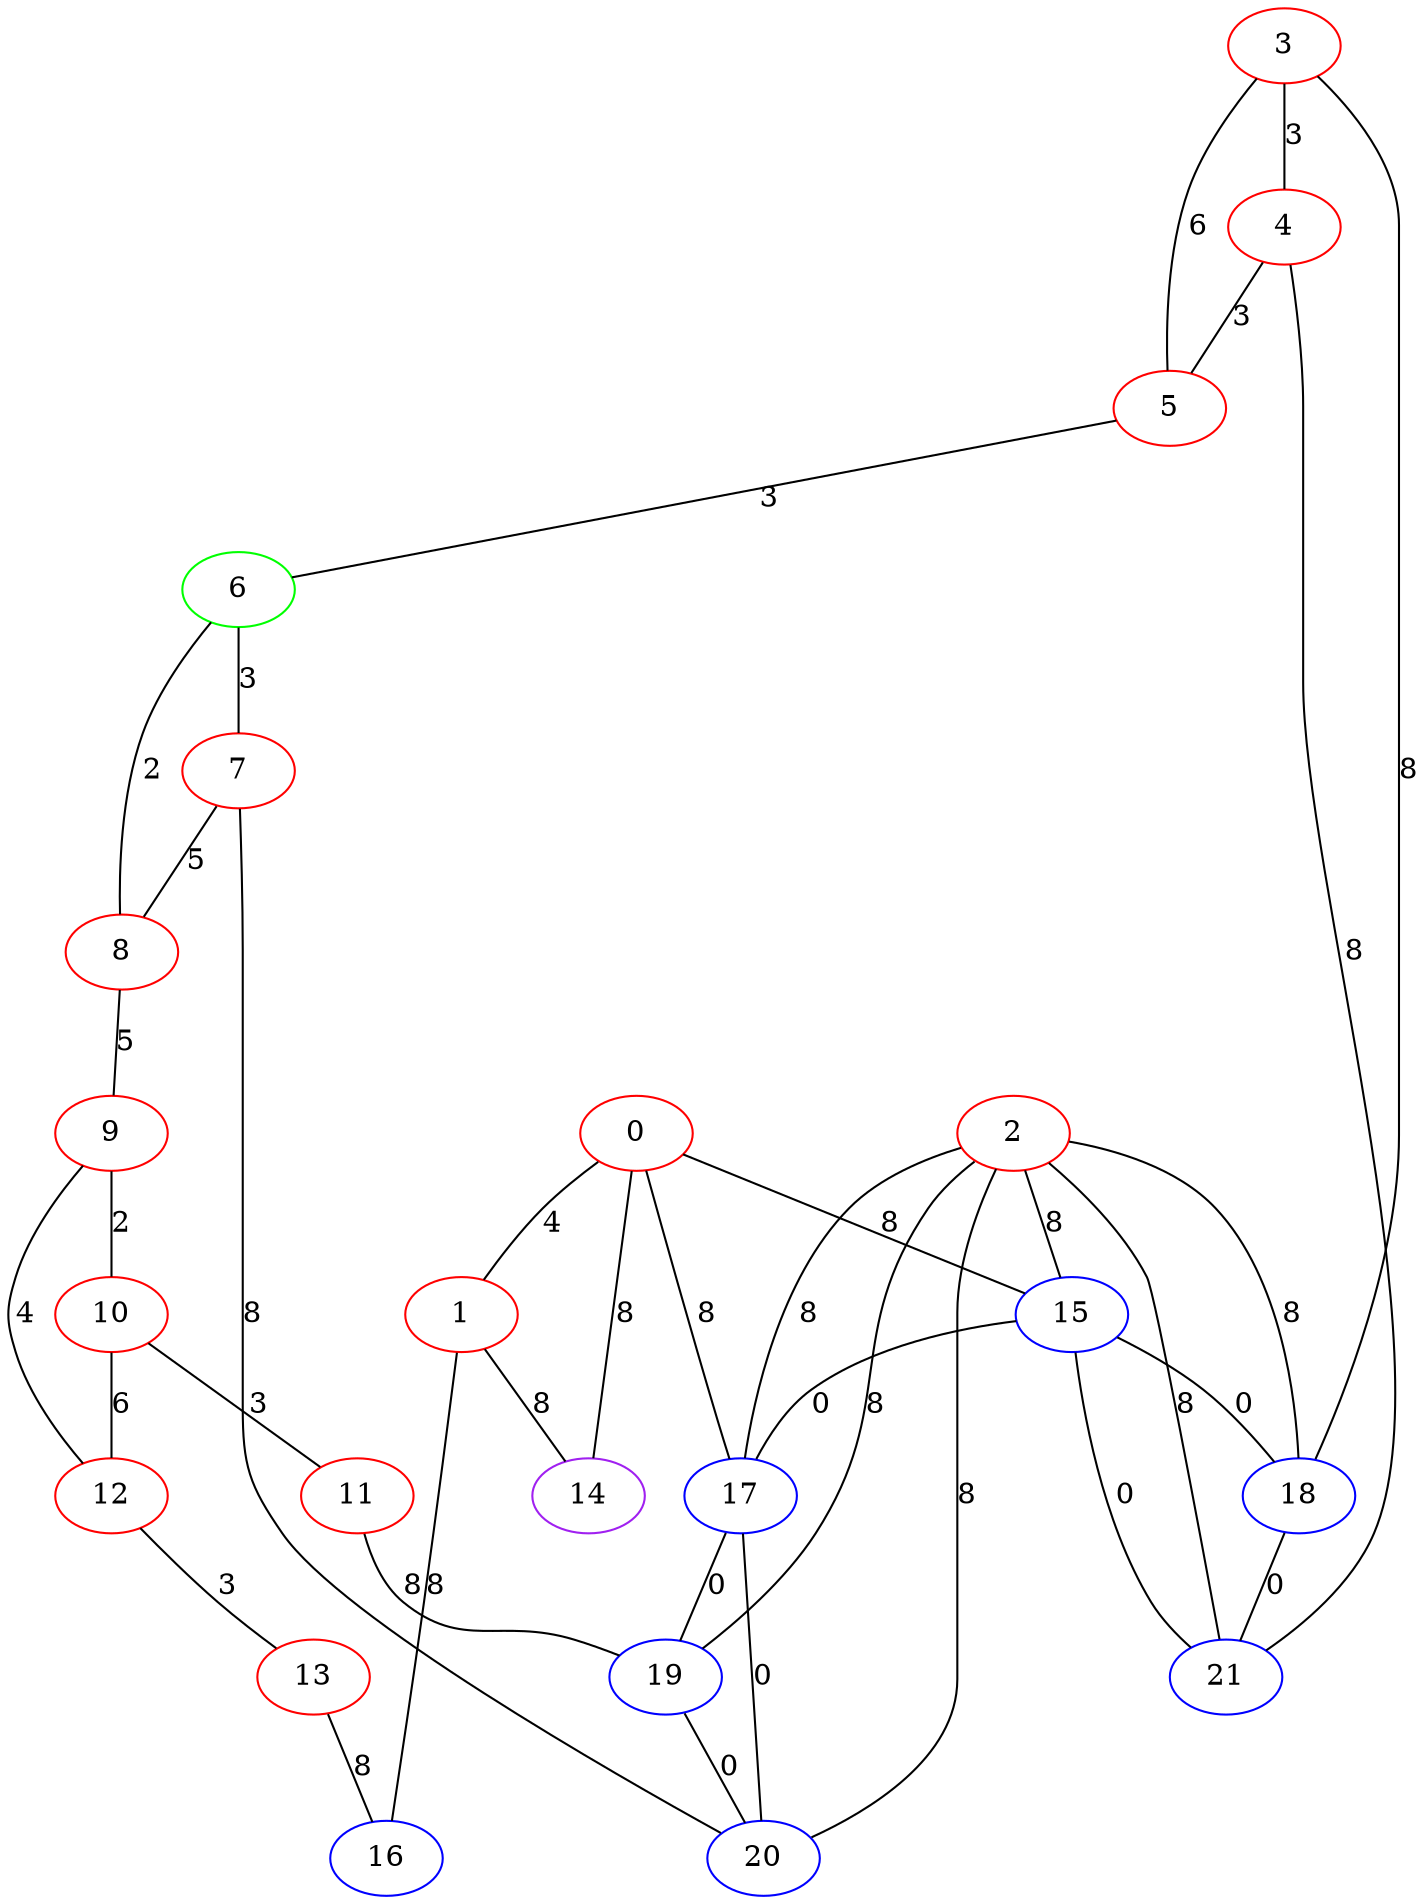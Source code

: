 graph "" {
0 [color=red, weight=1];
1 [color=red, weight=1];
2 [color=red, weight=1];
3 [color=red, weight=1];
4 [color=red, weight=1];
5 [color=red, weight=1];
6 [color=green, weight=2];
7 [color=red, weight=1];
8 [color=red, weight=1];
9 [color=red, weight=1];
10 [color=red, weight=1];
11 [color=red, weight=1];
12 [color=red, weight=1];
13 [color=red, weight=1];
14 [color=purple, weight=4];
15 [color=blue, weight=3];
16 [color=blue, weight=3];
17 [color=blue, weight=3];
18 [color=blue, weight=3];
19 [color=blue, weight=3];
20 [color=blue, weight=3];
21 [color=blue, weight=3];
0 -- 1  [key=0, label=4];
0 -- 17  [key=0, label=8];
0 -- 14  [key=0, label=8];
0 -- 15  [key=0, label=8];
1 -- 16  [key=0, label=8];
1 -- 14  [key=0, label=8];
2 -- 15  [key=0, label=8];
2 -- 17  [key=0, label=8];
2 -- 18  [key=0, label=8];
2 -- 19  [key=0, label=8];
2 -- 20  [key=0, label=8];
2 -- 21  [key=0, label=8];
3 -- 18  [key=0, label=8];
3 -- 4  [key=0, label=3];
3 -- 5  [key=0, label=6];
4 -- 5  [key=0, label=3];
4 -- 21  [key=0, label=8];
5 -- 6  [key=0, label=3];
6 -- 8  [key=0, label=2];
6 -- 7  [key=0, label=3];
7 -- 8  [key=0, label=5];
7 -- 20  [key=0, label=8];
8 -- 9  [key=0, label=5];
9 -- 10  [key=0, label=2];
9 -- 12  [key=0, label=4];
10 -- 11  [key=0, label=3];
10 -- 12  [key=0, label=6];
11 -- 19  [key=0, label=8];
12 -- 13  [key=0, label=3];
13 -- 16  [key=0, label=8];
15 -- 17  [key=0, label=0];
15 -- 18  [key=0, label=0];
15 -- 21  [key=0, label=0];
17 -- 19  [key=0, label=0];
17 -- 20  [key=0, label=0];
18 -- 21  [key=0, label=0];
19 -- 20  [key=0, label=0];
}
